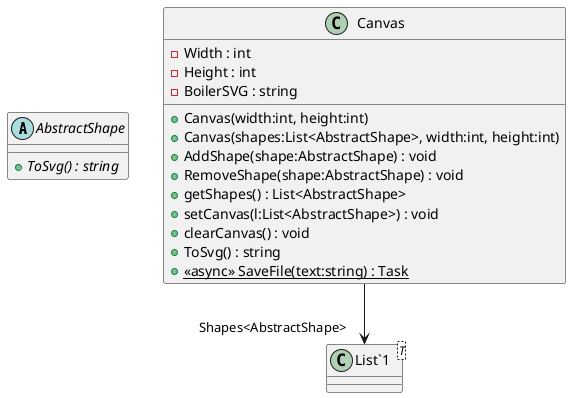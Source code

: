 @startuml
abstract class AbstractShape {
    + {abstract} ToSvg() : string
}
class Canvas {
    - Width : int
    - Height : int
    + Canvas(width:int, height:int)
    + Canvas(shapes:List<AbstractShape>, width:int, height:int)
    - BoilerSVG : string
    + AddShape(shape:AbstractShape) : void
    + RemoveShape(shape:AbstractShape) : void
    + getShapes() : List<AbstractShape>
    + setCanvas(l:List<AbstractShape>) : void
    + clearCanvas() : void
    + ToSvg() : string
    + {static} <<async>> SaveFile(text:string) : Task
}
class "List`1"<T> {
}
Canvas --> "Shapes<AbstractShape>" "List`1"
@enduml
